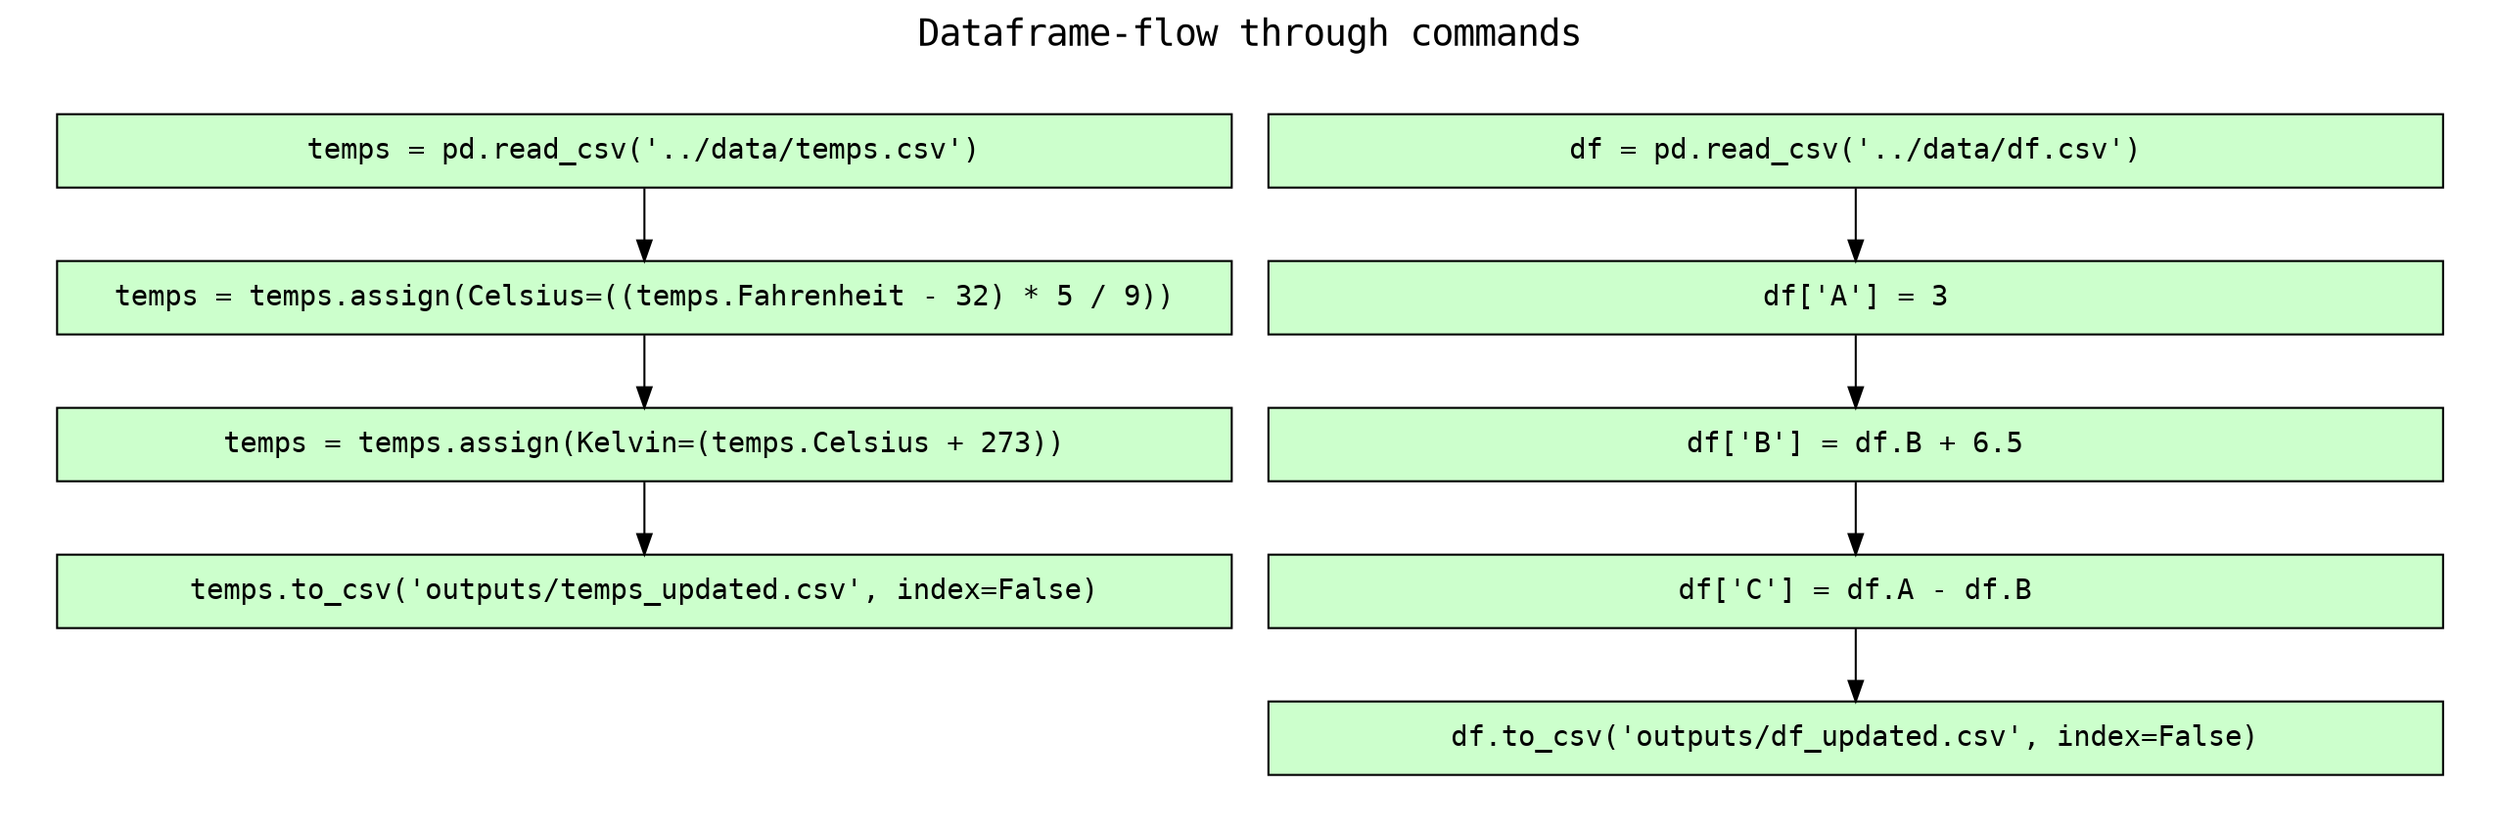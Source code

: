 digraph sdtl_program {
rankdir=TB

fontname=Courier; fontsize=18; labelloc=t
label="Dataframe-flow through commands"

subgraph cluster_program_graph { label=""; color=white; penwidth=0
subgraph cluster_program_graph_inner { label=""; color=white

# command nodes
node[shape=box style="filled" fillcolor="#CCFFCC" peripheries=1 fontname=Courier]
node[width=8]

":load/1" [label="df = pd.read_csv('../data/df.csv')"]
":compute/1" [label="df['A'] = 3"]
":compute/2" [label="df['B'] = df.B + 6.5"]
":compute/3" [label="df['C'] = df.A - df.B"]
":load/2" [label="temps = pd.read_csv('../data/temps.csv')"]
":compute/4" [label="temps = temps.assign(Celsius=((temps.Fahrenheit - 32) * 5 / 9))"]
":compute/5" [label="temps = temps.assign(Kelvin=(temps.Celsius + 273))"]
":save/1" [label="df.to_csv('outputs/df_updated.csv', index=False)"]
":save/2" [label="temps.to_csv('outputs/temps_updated.csv', index=False)"]

# dataframe edges
":compute/1" -> ":compute/2"
":compute/2" -> ":compute/3"
":compute/3" -> ":save/1"
":compute/4" -> ":compute/5"
":compute/5" -> ":save/2"
":load/1" -> ":compute/1"
":load/2" -> ":compute/4"
}}

}
